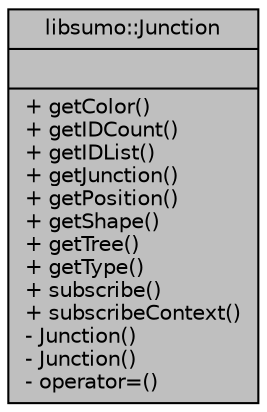 digraph "libsumo::Junction"
{
  edge [fontname="Helvetica",fontsize="10",labelfontname="Helvetica",labelfontsize="10"];
  node [fontname="Helvetica",fontsize="10",shape=record];
  Node1 [label="{libsumo::Junction\n||+ getColor()\l+ getIDCount()\l+ getIDList()\l+ getJunction()\l+ getPosition()\l+ getShape()\l+ getTree()\l+ getType()\l+ subscribe()\l+ subscribeContext()\l- Junction()\l- Junction()\l- operator=()\l}",height=0.2,width=0.4,color="black", fillcolor="grey75", style="filled", fontcolor="black"];
}
